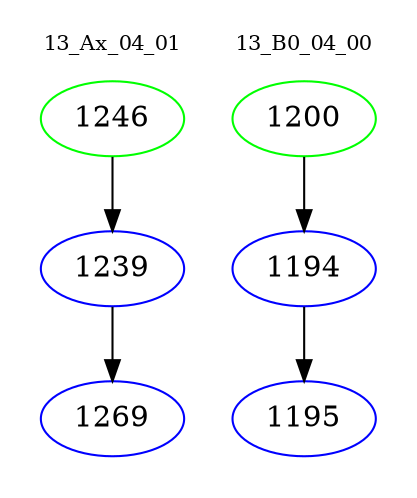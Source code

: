 digraph{
subgraph cluster_0 {
color = white
label = "13_Ax_04_01";
fontsize=10;
T0_1246 [label="1246", color="green"]
T0_1246 -> T0_1239 [color="black"]
T0_1239 [label="1239", color="blue"]
T0_1239 -> T0_1269 [color="black"]
T0_1269 [label="1269", color="blue"]
}
subgraph cluster_1 {
color = white
label = "13_B0_04_00";
fontsize=10;
T1_1200 [label="1200", color="green"]
T1_1200 -> T1_1194 [color="black"]
T1_1194 [label="1194", color="blue"]
T1_1194 -> T1_1195 [color="black"]
T1_1195 [label="1195", color="blue"]
}
}
